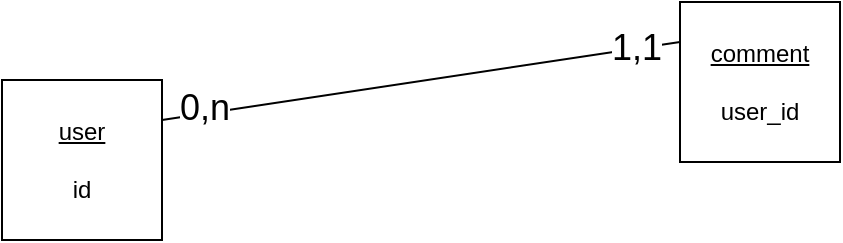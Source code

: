 <mxfile>
    <diagram id="EBftwY-yBtTgrDu-cX4W" name="Page-1">
        <mxGraphModel dx="524" dy="221" grid="1" gridSize="10" guides="1" tooltips="1" connect="1" arrows="1" fold="1" page="1" pageScale="1" pageWidth="850" pageHeight="1100" math="0" shadow="0">
            <root>
                <mxCell id="0"/>
                <mxCell id="1" parent="0"/>
                <mxCell id="2" value="&lt;u&gt;user&lt;/u&gt;&lt;br&gt;&lt;br&gt;id" style="whiteSpace=wrap;html=1;aspect=fixed;" vertex="1" parent="1">
                    <mxGeometry x="101" y="129" width="80" height="80" as="geometry"/>
                </mxCell>
                <mxCell id="3" value="&lt;u&gt;comment&lt;/u&gt;&lt;br&gt;&lt;br&gt;user_id" style="whiteSpace=wrap;html=1;aspect=fixed;" vertex="1" parent="1">
                    <mxGeometry x="440" y="90" width="80" height="80" as="geometry"/>
                </mxCell>
                <mxCell id="4" value="" style="endArrow=none;html=1;exitX=1;exitY=0.25;exitDx=0;exitDy=0;entryX=0;entryY=0.25;entryDx=0;entryDy=0;" edge="1" parent="1" source="2" target="3">
                    <mxGeometry width="50" height="50" relative="1" as="geometry">
                        <mxPoint x="240" y="210" as="sourcePoint"/>
                        <mxPoint x="290" y="160" as="targetPoint"/>
                    </mxGeometry>
                </mxCell>
                <mxCell id="5" value="&lt;font style=&quot;font-size: 18px;&quot;&gt;0,n&lt;/font&gt;" style="edgeLabel;html=1;align=center;verticalAlign=middle;resizable=0;points=[];" vertex="1" connectable="0" parent="4">
                    <mxGeometry x="-0.84" y="3" relative="1" as="geometry">
                        <mxPoint as="offset"/>
                    </mxGeometry>
                </mxCell>
                <mxCell id="6" value="&lt;font style=&quot;font-size: 18px;&quot;&gt;1,1&lt;/font&gt;" style="edgeLabel;html=1;align=center;verticalAlign=middle;resizable=0;points=[];" vertex="1" connectable="0" parent="4">
                    <mxGeometry x="0.834" y="1" relative="1" as="geometry">
                        <mxPoint as="offset"/>
                    </mxGeometry>
                </mxCell>
            </root>
        </mxGraphModel>
    </diagram>
</mxfile>